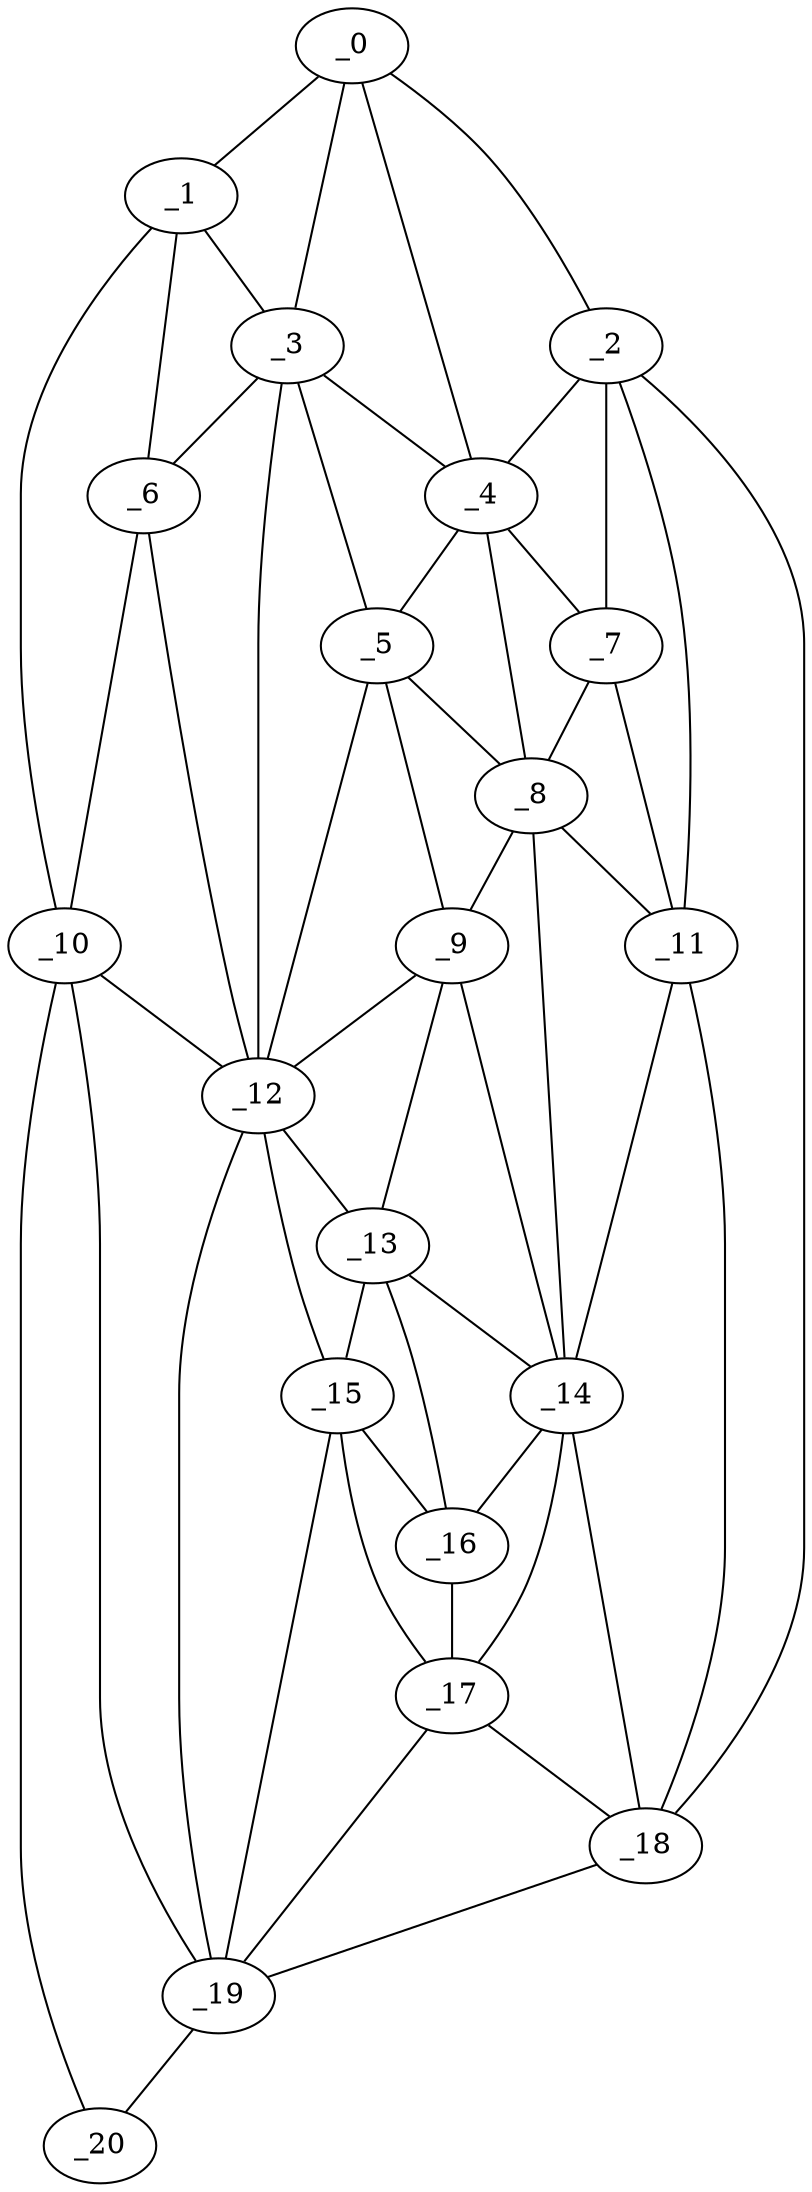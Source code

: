 graph "obj43__290.gxl" {
	_0	 [x=21,
		y=13];
	_1	 [x=32,
		y=94];
	_0 -- _1	 [valence=1];
	_2	 [x=43,
		y=4];
	_0 -- _2	 [valence=1];
	_3	 [x=57,
		y=78];
	_0 -- _3	 [valence=2];
	_4	 [x=65,
		y=58];
	_0 -- _4	 [valence=2];
	_1 -- _3	 [valence=1];
	_6	 [x=79,
		y=108];
	_1 -- _6	 [valence=2];
	_10	 [x=89,
		y=112];
	_1 -- _10	 [valence=1];
	_2 -- _4	 [valence=2];
	_7	 [x=82,
		y=52];
	_2 -- _7	 [valence=1];
	_11	 [x=90,
		y=46];
	_2 -- _11	 [valence=2];
	_18	 [x=109,
		y=14];
	_2 -- _18	 [valence=1];
	_3 -- _4	 [valence=2];
	_5	 [x=74,
		y=66];
	_3 -- _5	 [valence=2];
	_3 -- _6	 [valence=2];
	_12	 [x=90,
		y=93];
	_3 -- _12	 [valence=1];
	_4 -- _5	 [valence=2];
	_4 -- _7	 [valence=2];
	_8	 [x=82,
		y=60];
	_4 -- _8	 [valence=2];
	_5 -- _8	 [valence=2];
	_9	 [x=84,
		y=67];
	_5 -- _9	 [valence=1];
	_5 -- _12	 [valence=2];
	_6 -- _10	 [valence=2];
	_6 -- _12	 [valence=2];
	_7 -- _8	 [valence=2];
	_7 -- _11	 [valence=1];
	_8 -- _9	 [valence=2];
	_8 -- _11	 [valence=2];
	_14	 [x=100,
		y=65];
	_8 -- _14	 [valence=2];
	_9 -- _12	 [valence=2];
	_13	 [x=94,
		y=79];
	_9 -- _13	 [valence=2];
	_9 -- _14	 [valence=2];
	_10 -- _12	 [valence=2];
	_19	 [x=110,
		y=98];
	_10 -- _19	 [valence=2];
	_20	 [x=110,
		y=110];
	_10 -- _20	 [valence=1];
	_11 -- _14	 [valence=2];
	_11 -- _18	 [valence=2];
	_12 -- _13	 [valence=2];
	_15	 [x=100,
		y=90];
	_12 -- _15	 [valence=2];
	_12 -- _19	 [valence=1];
	_13 -- _14	 [valence=2];
	_13 -- _15	 [valence=1];
	_16	 [x=101,
		y=78];
	_13 -- _16	 [valence=2];
	_14 -- _16	 [valence=1];
	_17	 [x=105,
		y=83];
	_14 -- _17	 [valence=2];
	_14 -- _18	 [valence=2];
	_15 -- _16	 [valence=1];
	_15 -- _17	 [valence=2];
	_15 -- _19	 [valence=1];
	_16 -- _17	 [valence=2];
	_17 -- _18	 [valence=1];
	_17 -- _19	 [valence=2];
	_18 -- _19	 [valence=1];
	_19 -- _20	 [valence=1];
}

